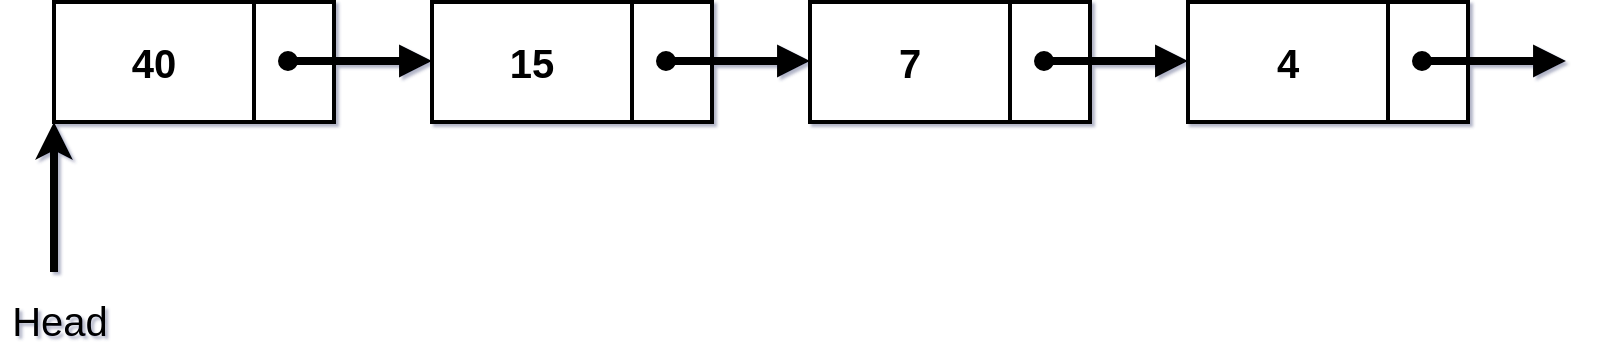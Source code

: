 <mxfile version="15.5.4" type="embed"><diagram id="-Kn3t5EciEPvUc-Hu51d" name="Page-1"><mxGraphModel dx="1991" dy="728" grid="0" gridSize="9" guides="1" tooltips="1" connect="1" arrows="1" fold="1" page="0" pageScale="1" pageWidth="827" pageHeight="1169" background="#ffffff" math="0" shadow="1"><root><mxCell id="0"/><mxCell id="1" parent="0"/><mxCell id="31" value="" style="group" vertex="1" connectable="0" parent="1"><mxGeometry x="-12" y="88" width="783" height="174" as="geometry"/></mxCell><mxCell id="10" value="" style="group" vertex="1" connectable="0" parent="31"><mxGeometry x="27" width="189" height="60" as="geometry"/></mxCell><mxCell id="4" value="" style="group" vertex="1" connectable="0" parent="10"><mxGeometry width="140" height="60" as="geometry"/></mxCell><mxCell id="2" value="" style="rounded=0;whiteSpace=wrap;html=1;strokeColor=#000000;fillColor=#FFFFFF;strokeWidth=2;" vertex="1" parent="4"><mxGeometry x="100" width="40" height="60" as="geometry"/></mxCell><mxCell id="3" value="&lt;font color=&quot;#000000&quot; size=&quot;1&quot;&gt;&lt;b style=&quot;font-size: 20px&quot;&gt;40&lt;/b&gt;&lt;/font&gt;" style="rounded=0;whiteSpace=wrap;html=1;fillColor=#FFFFFF;strokeColor=#000000;strokeWidth=2;" vertex="1" parent="4"><mxGeometry width="100" height="60" as="geometry"/></mxCell><mxCell id="9" value="" style="endArrow=block;html=1;rounded=0;strokeColor=#000000;strokeWidth=4;startArrow=oval;startFill=1;endFill=1;" edge="1" parent="10"><mxGeometry width="50" height="50" relative="1" as="geometry"><mxPoint x="117" y="29.5" as="sourcePoint"/><mxPoint x="189" y="29.5" as="targetPoint"/></mxGeometry></mxCell><mxCell id="11" value="" style="group" vertex="1" connectable="0" parent="31"><mxGeometry x="216" width="189" height="60" as="geometry"/></mxCell><mxCell id="12" value="" style="group" vertex="1" connectable="0" parent="11"><mxGeometry width="140" height="60" as="geometry"/></mxCell><mxCell id="13" value="" style="rounded=0;whiteSpace=wrap;html=1;strokeColor=#000000;fillColor=#FFFFFF;strokeWidth=2;" vertex="1" parent="12"><mxGeometry x="100" width="40" height="60" as="geometry"/></mxCell><mxCell id="14" value="&lt;font color=&quot;#000000&quot; size=&quot;1&quot;&gt;&lt;b style=&quot;font-size: 20px&quot;&gt;15&lt;/b&gt;&lt;/font&gt;" style="rounded=0;whiteSpace=wrap;html=1;fillColor=#FFFFFF;strokeColor=#000000;strokeWidth=2;" vertex="1" parent="12"><mxGeometry width="100" height="60" as="geometry"/></mxCell><mxCell id="15" value="" style="endArrow=block;html=1;rounded=0;strokeColor=#000000;strokeWidth=4;startArrow=oval;startFill=1;endFill=1;" edge="1" parent="11"><mxGeometry width="50" height="50" relative="1" as="geometry"><mxPoint x="117" y="29.5" as="sourcePoint"/><mxPoint x="189" y="29.5" as="targetPoint"/></mxGeometry></mxCell><mxCell id="16" value="" style="group" vertex="1" connectable="0" parent="31"><mxGeometry x="405" width="189" height="60" as="geometry"/></mxCell><mxCell id="17" value="" style="group" vertex="1" connectable="0" parent="16"><mxGeometry width="140" height="60" as="geometry"/></mxCell><mxCell id="18" value="" style="rounded=0;whiteSpace=wrap;html=1;strokeColor=#000000;fillColor=#FFFFFF;strokeWidth=2;" vertex="1" parent="17"><mxGeometry x="100" width="40" height="60" as="geometry"/></mxCell><mxCell id="19" value="&lt;font color=&quot;#000000&quot; size=&quot;1&quot;&gt;&lt;b style=&quot;font-size: 20px&quot;&gt;7&lt;/b&gt;&lt;/font&gt;" style="rounded=0;whiteSpace=wrap;html=1;fillColor=#FFFFFF;strokeColor=#000000;strokeWidth=2;" vertex="1" parent="17"><mxGeometry width="100" height="60" as="geometry"/></mxCell><mxCell id="20" value="" style="endArrow=block;html=1;rounded=0;strokeColor=#000000;strokeWidth=4;startArrow=oval;startFill=1;endFill=1;" edge="1" parent="16"><mxGeometry width="50" height="50" relative="1" as="geometry"><mxPoint x="117" y="29.5" as="sourcePoint"/><mxPoint x="189" y="29.5" as="targetPoint"/></mxGeometry></mxCell><mxCell id="21" value="" style="group" vertex="1" connectable="0" parent="31"><mxGeometry x="594" width="189" height="60" as="geometry"/></mxCell><mxCell id="22" value="" style="group" vertex="1" connectable="0" parent="21"><mxGeometry width="140" height="60" as="geometry"/></mxCell><mxCell id="23" value="" style="rounded=0;whiteSpace=wrap;html=1;strokeColor=#000000;fillColor=#FFFFFF;strokeWidth=2;" vertex="1" parent="22"><mxGeometry x="100" width="40" height="60" as="geometry"/></mxCell><mxCell id="24" value="&lt;font color=&quot;#000000&quot; size=&quot;1&quot;&gt;&lt;b style=&quot;font-size: 20px&quot;&gt;4&lt;/b&gt;&lt;/font&gt;" style="rounded=0;whiteSpace=wrap;html=1;fillColor=#FFFFFF;strokeColor=#000000;strokeWidth=2;" vertex="1" parent="22"><mxGeometry width="100" height="60" as="geometry"/></mxCell><mxCell id="25" value="" style="endArrow=block;html=1;rounded=0;strokeColor=#000000;strokeWidth=4;startArrow=oval;startFill=1;endFill=1;" edge="1" parent="21"><mxGeometry width="50" height="50" relative="1" as="geometry"><mxPoint x="117" y="29.5" as="sourcePoint"/><mxPoint x="189" y="29.5" as="targetPoint"/></mxGeometry></mxCell><mxCell id="26" value="" style="endArrow=classic;html=1;rounded=0;fontSize=20;fontColor=#000000;strokeColor=#000000;strokeWidth=4;" edge="1" parent="31"><mxGeometry width="50" height="50" relative="1" as="geometry"><mxPoint x="27" y="135" as="sourcePoint"/><mxPoint x="27" y="60" as="targetPoint"/></mxGeometry></mxCell><mxCell id="27" value="Head" style="text;html=1;strokeColor=none;fillColor=none;align=center;verticalAlign=middle;whiteSpace=wrap;rounded=0;fontSize=20;fontColor=#000000;" vertex="1" parent="31"><mxGeometry y="144" width="60" height="30" as="geometry"/></mxCell></root></mxGraphModel></diagram></mxfile>